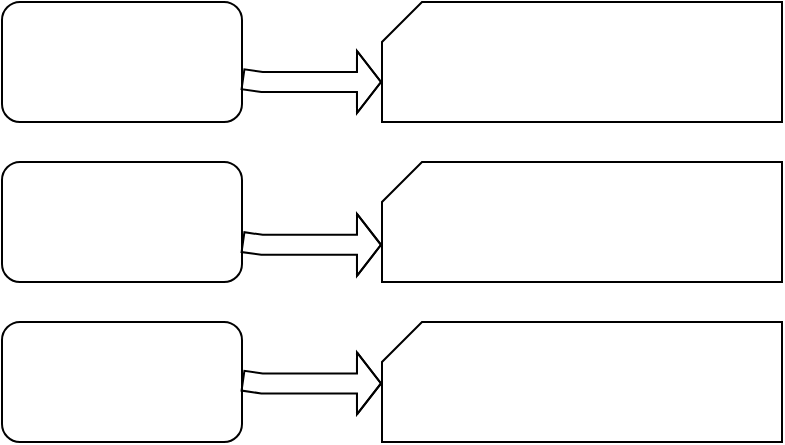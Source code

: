 <mxfile version="20.2.7" type="github">
  <diagram id="yutaokde5rgCjSdjhKZ_" name="Page-1">
    <mxGraphModel dx="860" dy="425" grid="1" gridSize="10" guides="1" tooltips="1" connect="1" arrows="1" fold="1" page="1" pageScale="1" pageWidth="850" pageHeight="1100" math="0" shadow="0">
      <root>
        <mxCell id="0" />
        <mxCell id="1" parent="0" />
        <mxCell id="Br_UARtnUvyVMYgoBP5G-3" value="" style="rounded=1;whiteSpace=wrap;html=1;fontFamily=Times New Roman;" vertex="1" parent="1">
          <mxGeometry x="200" y="80" width="120" height="60" as="geometry" />
        </mxCell>
        <mxCell id="Br_UARtnUvyVMYgoBP5G-5" value="" style="rounded=1;whiteSpace=wrap;html=1;" vertex="1" parent="1">
          <mxGeometry x="200" y="160" width="120" height="60" as="geometry" />
        </mxCell>
        <mxCell id="Br_UARtnUvyVMYgoBP5G-6" value="" style="rounded=1;whiteSpace=wrap;html=1;" vertex="1" parent="1">
          <mxGeometry x="200" y="240" width="120" height="60" as="geometry" />
        </mxCell>
        <mxCell id="Br_UARtnUvyVMYgoBP5G-13" value="" style="verticalLabelPosition=bottom;verticalAlign=top;html=1;shape=card;whiteSpace=wrap;size=20;arcSize=12;fontFamily=Times New Roman;fontSize=12;" vertex="1" parent="1">
          <mxGeometry x="390" y="80" width="200" height="60" as="geometry" />
        </mxCell>
        <mxCell id="Br_UARtnUvyVMYgoBP5G-14" value="" style="verticalLabelPosition=bottom;verticalAlign=top;html=1;shape=card;whiteSpace=wrap;size=20;arcSize=12;fontFamily=Times New Roman;fontSize=12;" vertex="1" parent="1">
          <mxGeometry x="390" y="160" width="200" height="60" as="geometry" />
        </mxCell>
        <mxCell id="Br_UARtnUvyVMYgoBP5G-15" value="" style="verticalLabelPosition=bottom;verticalAlign=top;html=1;shape=card;whiteSpace=wrap;size=20;arcSize=12;fontFamily=Times New Roman;fontSize=12;" vertex="1" parent="1">
          <mxGeometry x="390" y="240" width="200" height="60" as="geometry" />
        </mxCell>
        <mxCell id="Br_UARtnUvyVMYgoBP5G-16" value="" style="shape=flexArrow;endArrow=classic;html=1;rounded=0;fontFamily=Times New Roman;fontSize=12;entryX=0;entryY=0;entryDx=0;entryDy=40;entryPerimeter=0;width=10;endSize=3.67;" edge="1" parent="1" source="Br_UARtnUvyVMYgoBP5G-3" target="Br_UARtnUvyVMYgoBP5G-13">
          <mxGeometry width="50" height="50" relative="1" as="geometry">
            <mxPoint x="310" y="135" as="sourcePoint" />
            <mxPoint x="370" y="120" as="targetPoint" />
            <Array as="points">
              <mxPoint x="330" y="120" />
            </Array>
          </mxGeometry>
        </mxCell>
        <mxCell id="Br_UARtnUvyVMYgoBP5G-17" value="" style="shape=flexArrow;endArrow=classic;html=1;rounded=0;fontFamily=Times New Roman;fontSize=12;entryX=0;entryY=0;entryDx=0;entryDy=40;entryPerimeter=0;width=10;endSize=3.67;" edge="1" parent="1">
          <mxGeometry width="50" height="50" relative="1" as="geometry">
            <mxPoint x="320" y="200.001" as="sourcePoint" />
            <mxPoint x="390" y="201.43" as="targetPoint" />
            <Array as="points">
              <mxPoint x="330" y="201.43" />
            </Array>
          </mxGeometry>
        </mxCell>
        <mxCell id="Br_UARtnUvyVMYgoBP5G-18" value="" style="shape=flexArrow;endArrow=classic;html=1;rounded=0;fontFamily=Times New Roman;fontSize=12;entryX=0;entryY=0;entryDx=0;entryDy=40;entryPerimeter=0;width=10;endSize=3.67;" edge="1" parent="1">
          <mxGeometry width="50" height="50" relative="1" as="geometry">
            <mxPoint x="320" y="269.281" as="sourcePoint" />
            <mxPoint x="390" y="270.71" as="targetPoint" />
            <Array as="points">
              <mxPoint x="330" y="270.71" />
            </Array>
          </mxGeometry>
        </mxCell>
      </root>
    </mxGraphModel>
  </diagram>
</mxfile>

